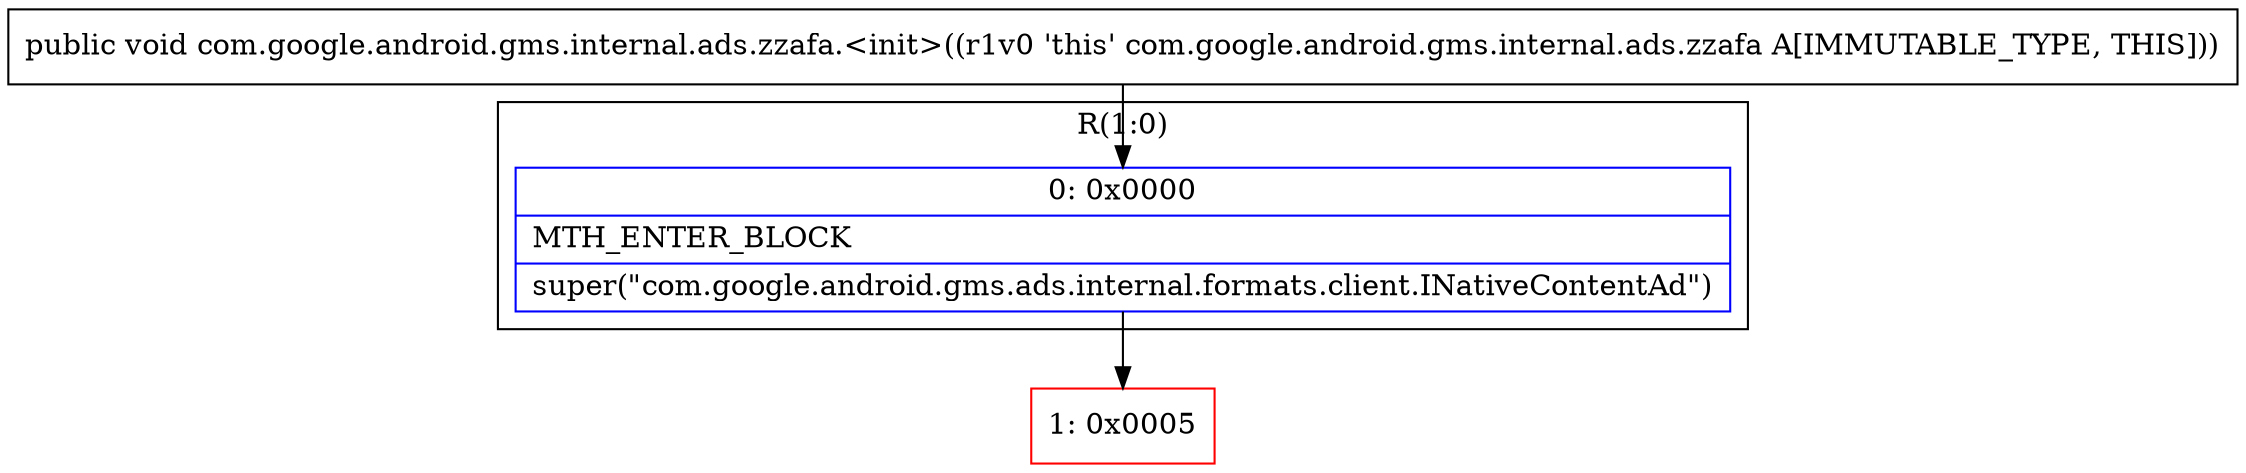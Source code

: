 digraph "CFG forcom.google.android.gms.internal.ads.zzafa.\<init\>()V" {
subgraph cluster_Region_1545194929 {
label = "R(1:0)";
node [shape=record,color=blue];
Node_0 [shape=record,label="{0\:\ 0x0000|MTH_ENTER_BLOCK\l|super(\"com.google.android.gms.ads.internal.formats.client.INativeContentAd\")\l}"];
}
Node_1 [shape=record,color=red,label="{1\:\ 0x0005}"];
MethodNode[shape=record,label="{public void com.google.android.gms.internal.ads.zzafa.\<init\>((r1v0 'this' com.google.android.gms.internal.ads.zzafa A[IMMUTABLE_TYPE, THIS])) }"];
MethodNode -> Node_0;
Node_0 -> Node_1;
}

